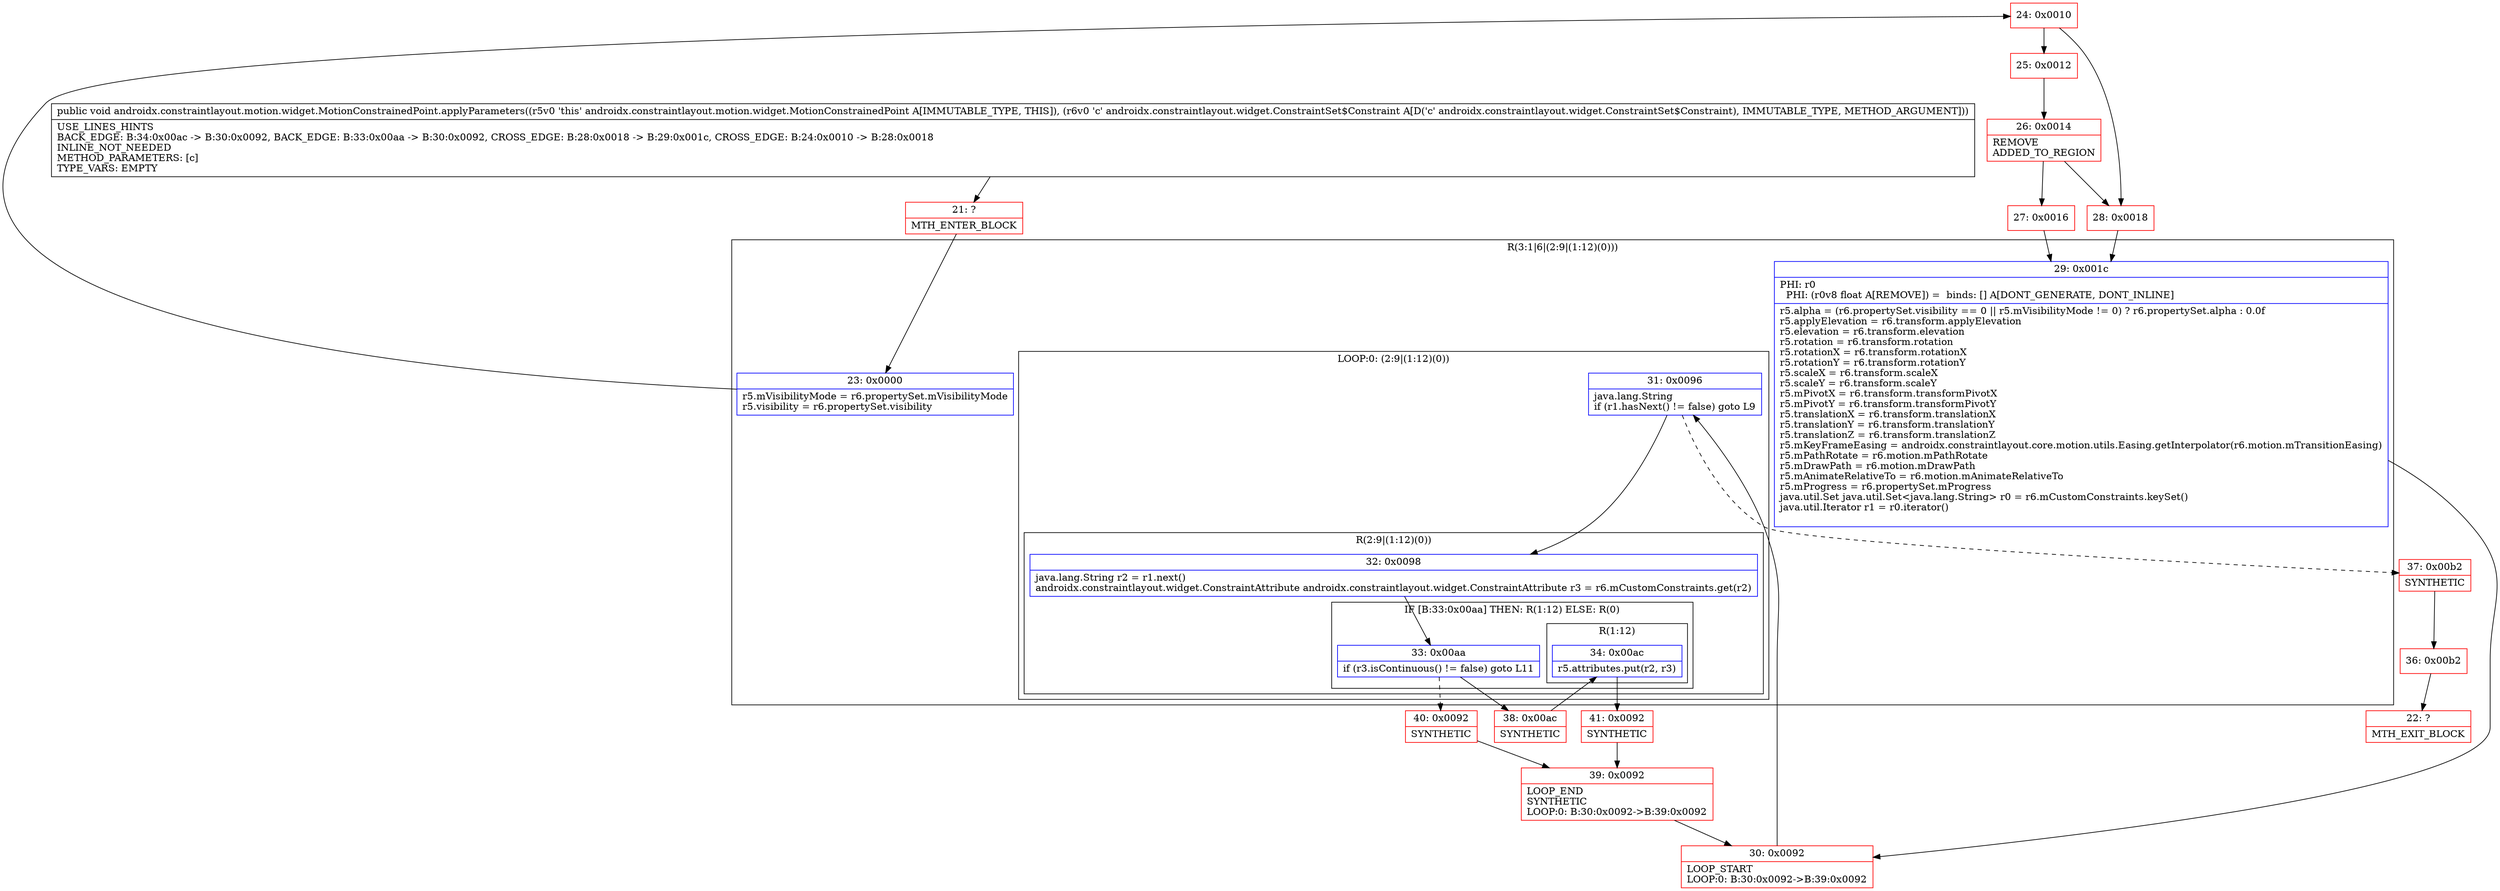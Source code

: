 digraph "CFG forandroidx.constraintlayout.motion.widget.MotionConstrainedPoint.applyParameters(Landroidx\/constraintlayout\/widget\/ConstraintSet$Constraint;)V" {
subgraph cluster_Region_1298842122 {
label = "R(3:1|6|(2:9|(1:12)(0)))";
node [shape=record,color=blue];
Node_23 [shape=record,label="{23\:\ 0x0000|r5.mVisibilityMode = r6.propertySet.mVisibilityMode\lr5.visibility = r6.propertySet.visibility\l}"];
Node_29 [shape=record,label="{29\:\ 0x001c|PHI: r0 \l  PHI: (r0v8 float A[REMOVE]) =  binds: [] A[DONT_GENERATE, DONT_INLINE]\l|r5.alpha = (r6.propertySet.visibility == 0 \|\| r5.mVisibilityMode != 0) ? r6.propertySet.alpha : 0.0f\lr5.applyElevation = r6.transform.applyElevation\lr5.elevation = r6.transform.elevation\lr5.rotation = r6.transform.rotation\lr5.rotationX = r6.transform.rotationX\lr5.rotationY = r6.transform.rotationY\lr5.scaleX = r6.transform.scaleX\lr5.scaleY = r6.transform.scaleY\lr5.mPivotX = r6.transform.transformPivotX\lr5.mPivotY = r6.transform.transformPivotY\lr5.translationX = r6.transform.translationX\lr5.translationY = r6.transform.translationY\lr5.translationZ = r6.transform.translationZ\lr5.mKeyFrameEasing = androidx.constraintlayout.core.motion.utils.Easing.getInterpolator(r6.motion.mTransitionEasing)\lr5.mPathRotate = r6.motion.mPathRotate\lr5.mDrawPath = r6.motion.mDrawPath\lr5.mAnimateRelativeTo = r6.motion.mAnimateRelativeTo\lr5.mProgress = r6.propertySet.mProgress\ljava.util.Set java.util.Set\<java.lang.String\> r0 = r6.mCustomConstraints.keySet()\ljava.util.Iterator r1 = r0.iterator()\l\l}"];
subgraph cluster_LoopRegion_1196662431 {
label = "LOOP:0: (2:9|(1:12)(0))";
node [shape=record,color=blue];
Node_31 [shape=record,label="{31\:\ 0x0096|java.lang.String \lif (r1.hasNext() != false) goto L9\l}"];
subgraph cluster_Region_1869205244 {
label = "R(2:9|(1:12)(0))";
node [shape=record,color=blue];
Node_32 [shape=record,label="{32\:\ 0x0098|java.lang.String r2 = r1.next()\landroidx.constraintlayout.widget.ConstraintAttribute androidx.constraintlayout.widget.ConstraintAttribute r3 = r6.mCustomConstraints.get(r2)\l}"];
subgraph cluster_IfRegion_213682870 {
label = "IF [B:33:0x00aa] THEN: R(1:12) ELSE: R(0)";
node [shape=record,color=blue];
Node_33 [shape=record,label="{33\:\ 0x00aa|if (r3.isContinuous() != false) goto L11\l}"];
subgraph cluster_Region_1655130221 {
label = "R(1:12)";
node [shape=record,color=blue];
Node_34 [shape=record,label="{34\:\ 0x00ac|r5.attributes.put(r2, r3)\l}"];
}
subgraph cluster_Region_1768252717 {
label = "R(0)";
node [shape=record,color=blue];
}
}
}
}
}
Node_21 [shape=record,color=red,label="{21\:\ ?|MTH_ENTER_BLOCK\l}"];
Node_24 [shape=record,color=red,label="{24\:\ 0x0010}"];
Node_25 [shape=record,color=red,label="{25\:\ 0x0012}"];
Node_26 [shape=record,color=red,label="{26\:\ 0x0014|REMOVE\lADDED_TO_REGION\l}"];
Node_27 [shape=record,color=red,label="{27\:\ 0x0016}"];
Node_30 [shape=record,color=red,label="{30\:\ 0x0092|LOOP_START\lLOOP:0: B:30:0x0092\-\>B:39:0x0092\l}"];
Node_38 [shape=record,color=red,label="{38\:\ 0x00ac|SYNTHETIC\l}"];
Node_41 [shape=record,color=red,label="{41\:\ 0x0092|SYNTHETIC\l}"];
Node_39 [shape=record,color=red,label="{39\:\ 0x0092|LOOP_END\lSYNTHETIC\lLOOP:0: B:30:0x0092\-\>B:39:0x0092\l}"];
Node_40 [shape=record,color=red,label="{40\:\ 0x0092|SYNTHETIC\l}"];
Node_37 [shape=record,color=red,label="{37\:\ 0x00b2|SYNTHETIC\l}"];
Node_36 [shape=record,color=red,label="{36\:\ 0x00b2}"];
Node_22 [shape=record,color=red,label="{22\:\ ?|MTH_EXIT_BLOCK\l}"];
Node_28 [shape=record,color=red,label="{28\:\ 0x0018}"];
MethodNode[shape=record,label="{public void androidx.constraintlayout.motion.widget.MotionConstrainedPoint.applyParameters((r5v0 'this' androidx.constraintlayout.motion.widget.MotionConstrainedPoint A[IMMUTABLE_TYPE, THIS]), (r6v0 'c' androidx.constraintlayout.widget.ConstraintSet$Constraint A[D('c' androidx.constraintlayout.widget.ConstraintSet$Constraint), IMMUTABLE_TYPE, METHOD_ARGUMENT]))  | USE_LINES_HINTS\lBACK_EDGE: B:34:0x00ac \-\> B:30:0x0092, BACK_EDGE: B:33:0x00aa \-\> B:30:0x0092, CROSS_EDGE: B:28:0x0018 \-\> B:29:0x001c, CROSS_EDGE: B:24:0x0010 \-\> B:28:0x0018\lINLINE_NOT_NEEDED\lMETHOD_PARAMETERS: [c]\lTYPE_VARS: EMPTY\l}"];
MethodNode -> Node_21;Node_23 -> Node_24;
Node_29 -> Node_30;
Node_31 -> Node_32;
Node_31 -> Node_37[style=dashed];
Node_32 -> Node_33;
Node_33 -> Node_38;
Node_33 -> Node_40[style=dashed];
Node_34 -> Node_41;
Node_21 -> Node_23;
Node_24 -> Node_25;
Node_24 -> Node_28;
Node_25 -> Node_26;
Node_26 -> Node_27;
Node_26 -> Node_28;
Node_27 -> Node_29;
Node_30 -> Node_31;
Node_38 -> Node_34;
Node_41 -> Node_39;
Node_39 -> Node_30;
Node_40 -> Node_39;
Node_37 -> Node_36;
Node_36 -> Node_22;
Node_28 -> Node_29;
}

